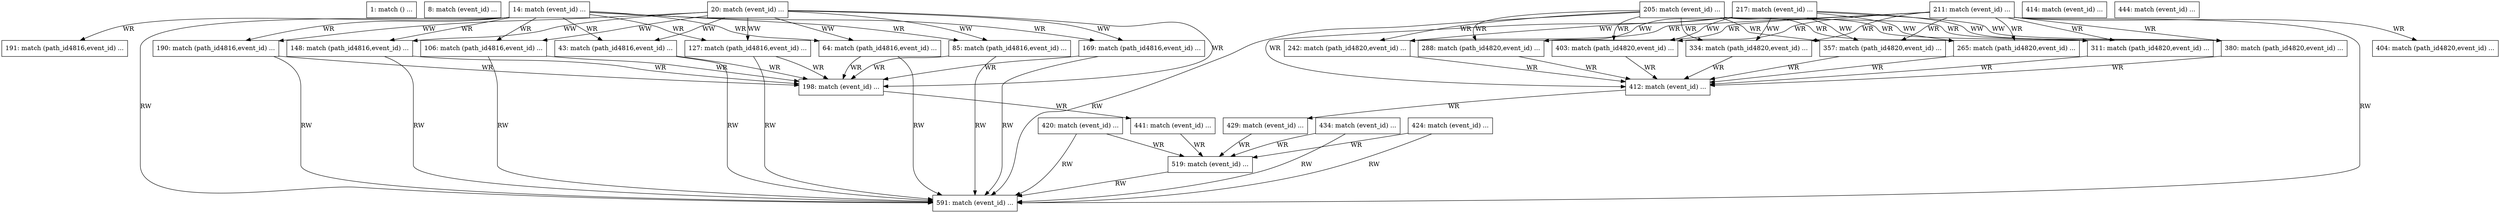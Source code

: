 digraph G {
  "1: match () ...
" [shape=box, ];
  "8: match (event_id) ...
" [shape=box, ];
  "14: match (event_id) ...
" [shape=box, ];
  "20: match (event_id) ...
" [shape=box, ];
  "43: match (path_id4816,event_id) ...
" [shape=box, ];
  "64: match (path_id4816,event_id) ...
" [shape=box, ];
  "85: match (path_id4816,event_id) ...
" [shape=box, ];
  "106: match (path_id4816,event_id) ...
" [shape=box, ];
  "127: match (path_id4816,event_id) ...
" [shape=box, ];
  "148: match (path_id4816,event_id) ...
" [shape=box, ];
  "169: match (path_id4816,event_id) ...
" [shape=box, ];
  "190: match (path_id4816,event_id) ...
" [shape=box, ];
  "191: match (path_id4816,event_id) ...
" [shape=box, ];
  "198: match (event_id) ...
" [shape=box, ];
  "205: match (event_id) ...
" [shape=box, ];
  "211: match (event_id) ...
" [shape=box, ];
  "217: match (event_id) ...
" [shape=box, ];
  "242: match (path_id4820,event_id) ...
" [shape=box, ];
  "265: match (path_id4820,event_id) ...
" [shape=box, ];
  "288: match (path_id4820,event_id) ...
" [shape=box, ];
  "311: match (path_id4820,event_id) ...
" [shape=box, ];
  "334: match (path_id4820,event_id) ...
" [shape=box, ];
  "357: match (path_id4820,event_id) ...
" [shape=box, ];
  "380: match (path_id4820,event_id) ...
" [shape=box, ];
  "403: match (path_id4820,event_id) ...
" [shape=box, ];
  "404: match (path_id4820,event_id) ...
" [shape=box, ];
  "412: match (event_id) ...
" [shape=box, ];
  "414: match (event_id) ...
" [shape=box, ];
  "420: match (event_id) ...
" [shape=box, ];
  "424: match (event_id) ...
" [shape=box, ];
  "429: match (event_id) ...
" [shape=box, ];
  "434: match (event_id) ...
" [shape=box, ];
  "441: match (event_id) ...
" [shape=box, ];
  "444: match (event_id) ...
" [shape=box, ];
  "519: match (event_id) ...
" [shape=box, ];
  "591: match (event_id) ...
" [shape=box, ];
  
  
  "14: match (event_id) ...
" -> "43: match (path_id4816,event_id) ...
" [
  label="WR", ];
  "14: match (event_id) ...
" -> "64: match (path_id4816,event_id) ...
" [
  label="WR", ];
  "14: match (event_id) ...
" -> "85: match (path_id4816,event_id) ...
" [
  label="WR", ];
  "14: match (event_id) ...
" -> "106: match (path_id4816,event_id) ...
" [
  label="WR", ];
  "14: match (event_id) ...
" -> "127: match (path_id4816,event_id) ...
" [
  label="WR", ];
  "14: match (event_id) ...
" -> "148: match (path_id4816,event_id) ...
" [
  label="WR", ];
  "14: match (event_id) ...
" -> "169: match (path_id4816,event_id) ...
" [
  label="WR", ];
  "14: match (event_id) ...
" -> "190: match (path_id4816,event_id) ...
" [
  label="WR", ];
  "14: match (event_id) ...
" -> "191: match (path_id4816,event_id) ...
" [
  label="WR", ];
  "14: match (event_id) ...
" -> "591: match (event_id) ...
" [label="RW", ];
  "20: match (event_id) ...
" -> "43: match (path_id4816,event_id) ...
" [
  label="WW", ];
  "20: match (event_id) ...
" -> "64: match (path_id4816,event_id) ...
" [
  label="WW", ];
  "20: match (event_id) ...
" -> "85: match (path_id4816,event_id) ...
" [
  label="WW", ];
  "20: match (event_id) ...
" -> "106: match (path_id4816,event_id) ...
" [
  label="WW", ];
  "20: match (event_id) ...
" -> "127: match (path_id4816,event_id) ...
" [
  label="WW", ];
  "20: match (event_id) ...
" -> "148: match (path_id4816,event_id) ...
" [
  label="WW", ];
  "20: match (event_id) ...
" -> "169: match (path_id4816,event_id) ...
" [
  label="WW", ];
  "20: match (event_id) ...
" -> "190: match (path_id4816,event_id) ...
" [
  label="WW", ];
  "20: match (event_id) ...
" -> "198: match (event_id) ...
" [label="WR", ];
  "43: match (path_id4816,event_id) ...
" -> "198: match (event_id) ...
" [
  label="WR", ];
  "43: match (path_id4816,event_id) ...
" -> "591: match (event_id) ...
" [
  label="RW", ];
  "64: match (path_id4816,event_id) ...
" -> "198: match (event_id) ...
" [
  label="WR", ];
  "64: match (path_id4816,event_id) ...
" -> "591: match (event_id) ...
" [
  label="RW", ];
  "85: match (path_id4816,event_id) ...
" -> "198: match (event_id) ...
" [
  label="WR", ];
  "85: match (path_id4816,event_id) ...
" -> "591: match (event_id) ...
" [
  label="RW", ];
  "106: match (path_id4816,event_id) ...
" -> "198: match (event_id) ...
" [
  label="WR", ];
  "106: match (path_id4816,event_id) ...
" -> "591: match (event_id) ...
" [
  label="RW", ];
  "127: match (path_id4816,event_id) ...
" -> "198: match (event_id) ...
" [
  label="WR", ];
  "127: match (path_id4816,event_id) ...
" -> "591: match (event_id) ...
" [
  label="RW", ];
  "148: match (path_id4816,event_id) ...
" -> "198: match (event_id) ...
" [
  label="WR", ];
  "148: match (path_id4816,event_id) ...
" -> "591: match (event_id) ...
" [
  label="RW", ];
  "169: match (path_id4816,event_id) ...
" -> "198: match (event_id) ...
" [
  label="WR", ];
  "169: match (path_id4816,event_id) ...
" -> "591: match (event_id) ...
" [
  label="RW", ];
  "190: match (path_id4816,event_id) ...
" -> "198: match (event_id) ...
" [
  label="WR", ];
  "190: match (path_id4816,event_id) ...
" -> "591: match (event_id) ...
" [
  label="RW", ];
  "198: match (event_id) ...
" -> "441: match (event_id) ...
" [label="WR", ];
  "205: match (event_id) ...
" -> "242: match (path_id4820,event_id) ...
" [
  label="WR", ];
  "205: match (event_id) ...
" -> "265: match (path_id4820,event_id) ...
" [
  label="WR", ];
  "205: match (event_id) ...
" -> "288: match (path_id4820,event_id) ...
" [
  label="WR", ];
  "205: match (event_id) ...
" -> "311: match (path_id4820,event_id) ...
" [
  label="WR", ];
  "205: match (event_id) ...
" -> "334: match (path_id4820,event_id) ...
" [
  label="WR", ];
  "205: match (event_id) ...
" -> "357: match (path_id4820,event_id) ...
" [
  label="WR", ];
  "205: match (event_id) ...
" -> "380: match (path_id4820,event_id) ...
" [
  label="WR", ];
  "205: match (event_id) ...
" -> "403: match (path_id4820,event_id) ...
" [
  label="WR", ];
  "205: match (event_id) ...
" -> "591: match (event_id) ...
" [label="RW", ];
  "211: match (event_id) ...
" -> "242: match (path_id4820,event_id) ...
" [
  label="WR", ];
  "211: match (event_id) ...
" -> "265: match (path_id4820,event_id) ...
" [
  label="WR", ];
  "211: match (event_id) ...
" -> "288: match (path_id4820,event_id) ...
" [
  label="WR", ];
  "211: match (event_id) ...
" -> "311: match (path_id4820,event_id) ...
" [
  label="WR", ];
  "211: match (event_id) ...
" -> "334: match (path_id4820,event_id) ...
" [
  label="WR", ];
  "211: match (event_id) ...
" -> "357: match (path_id4820,event_id) ...
" [
  label="WR", ];
  "211: match (event_id) ...
" -> "380: match (path_id4820,event_id) ...
" [
  label="WR", ];
  "211: match (event_id) ...
" -> "403: match (path_id4820,event_id) ...
" [
  label="WR", ];
  "211: match (event_id) ...
" -> "404: match (path_id4820,event_id) ...
" [
  label="WR", ];
  "211: match (event_id) ...
" -> "591: match (event_id) ...
" [label="RW", ];
  "217: match (event_id) ...
" -> "242: match (path_id4820,event_id) ...
" [
  label="WW", ];
  "217: match (event_id) ...
" -> "265: match (path_id4820,event_id) ...
" [
  label="WW", ];
  "217: match (event_id) ...
" -> "288: match (path_id4820,event_id) ...
" [
  label="WW", ];
  "217: match (event_id) ...
" -> "311: match (path_id4820,event_id) ...
" [
  label="WW", ];
  "217: match (event_id) ...
" -> "334: match (path_id4820,event_id) ...
" [
  label="WW", ];
  "217: match (event_id) ...
" -> "357: match (path_id4820,event_id) ...
" [
  label="WW", ];
  "217: match (event_id) ...
" -> "380: match (path_id4820,event_id) ...
" [
  label="WW", ];
  "217: match (event_id) ...
" -> "403: match (path_id4820,event_id) ...
" [
  label="WW", ];
  "217: match (event_id) ...
" -> "412: match (event_id) ...
" [label="WR", ];
  "242: match (path_id4820,event_id) ...
" -> "412: match (event_id) ...
" [
  label="WR", ];
  "265: match (path_id4820,event_id) ...
" -> "412: match (event_id) ...
" [
  label="WR", ];
  "288: match (path_id4820,event_id) ...
" -> "412: match (event_id) ...
" [
  label="WR", ];
  "311: match (path_id4820,event_id) ...
" -> "412: match (event_id) ...
" [
  label="WR", ];
  "334: match (path_id4820,event_id) ...
" -> "412: match (event_id) ...
" [
  label="WR", ];
  "357: match (path_id4820,event_id) ...
" -> "412: match (event_id) ...
" [
  label="WR", ];
  "380: match (path_id4820,event_id) ...
" -> "412: match (event_id) ...
" [
  label="WR", ];
  "403: match (path_id4820,event_id) ...
" -> "412: match (event_id) ...
" [
  label="WR", ];
  "412: match (event_id) ...
" -> "429: match (event_id) ...
" [label="WR", ];
  "420: match (event_id) ...
" -> "519: match (event_id) ...
" [label="WR", ];
  "420: match (event_id) ...
" -> "591: match (event_id) ...
" [label="RW", ];
  "424: match (event_id) ...
" -> "519: match (event_id) ...
" [label="WR", ];
  "424: match (event_id) ...
" -> "591: match (event_id) ...
" [label="RW", ];
  "429: match (event_id) ...
" -> "519: match (event_id) ...
" [label="WR", ];
  "434: match (event_id) ...
" -> "519: match (event_id) ...
" [label="WR", ];
  "434: match (event_id) ...
" -> "591: match (event_id) ...
" [label="RW", ];
  "441: match (event_id) ...
" -> "519: match (event_id) ...
" [label="WR", ];
  "519: match (event_id) ...
" -> "591: match (event_id) ...
" [label="RW", ];
  
  }
